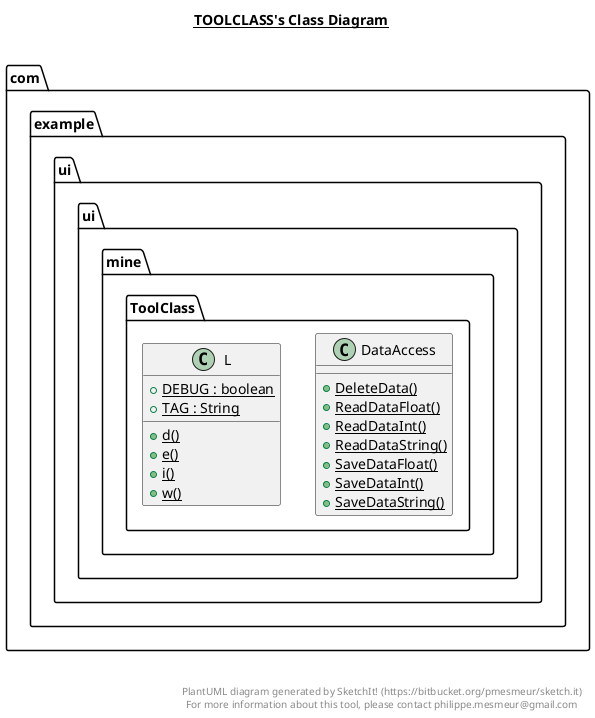 @startuml

title __TOOLCLASS's Class Diagram__\n

  namespace com.example.ui {
    namespace ui.mine {
      namespace ToolClass {
        class com.example.ui.ui.mine.ToolClass.DataAccess {
            {static} + DeleteData()
            {static} + ReadDataFloat()
            {static} + ReadDataInt()
            {static} + ReadDataString()
            {static} + SaveDataFloat()
            {static} + SaveDataInt()
            {static} + SaveDataString()
        }
      }
    }
  }
  

  namespace com.example.ui {
    namespace ui.mine {
      namespace ToolClass {
        class com.example.ui.ui.mine.ToolClass.L {
            {static} + DEBUG : boolean
            {static} + TAG : String
            {static} + d()
            {static} + e()
            {static} + i()
            {static} + w()
        }
      }
    }
  }
  



right footer


PlantUML diagram generated by SketchIt! (https://bitbucket.org/pmesmeur/sketch.it)
For more information about this tool, please contact philippe.mesmeur@gmail.com
endfooter

@enduml

